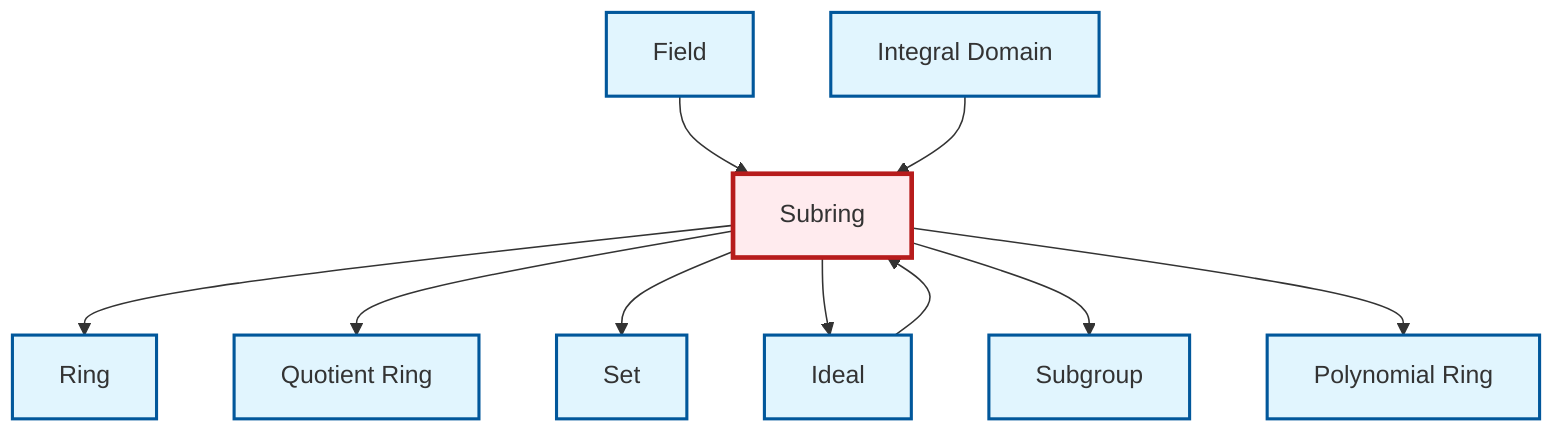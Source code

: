 graph TD
    classDef definition fill:#e1f5fe,stroke:#01579b,stroke-width:2px
    classDef theorem fill:#f3e5f5,stroke:#4a148c,stroke-width:2px
    classDef axiom fill:#fff3e0,stroke:#e65100,stroke-width:2px
    classDef example fill:#e8f5e9,stroke:#1b5e20,stroke-width:2px
    classDef current fill:#ffebee,stroke:#b71c1c,stroke-width:3px
    def-quotient-ring["Quotient Ring"]:::definition
    def-integral-domain["Integral Domain"]:::definition
    def-set["Set"]:::definition
    def-ring["Ring"]:::definition
    def-ideal["Ideal"]:::definition
    def-subring["Subring"]:::definition
    def-polynomial-ring["Polynomial Ring"]:::definition
    def-field["Field"]:::definition
    def-subgroup["Subgroup"]:::definition
    def-subring --> def-ring
    def-subring --> def-quotient-ring
    def-subring --> def-set
    def-subring --> def-ideal
    def-subring --> def-subgroup
    def-subring --> def-polynomial-ring
    def-field --> def-subring
    def-integral-domain --> def-subring
    def-ideal --> def-subring
    class def-subring current